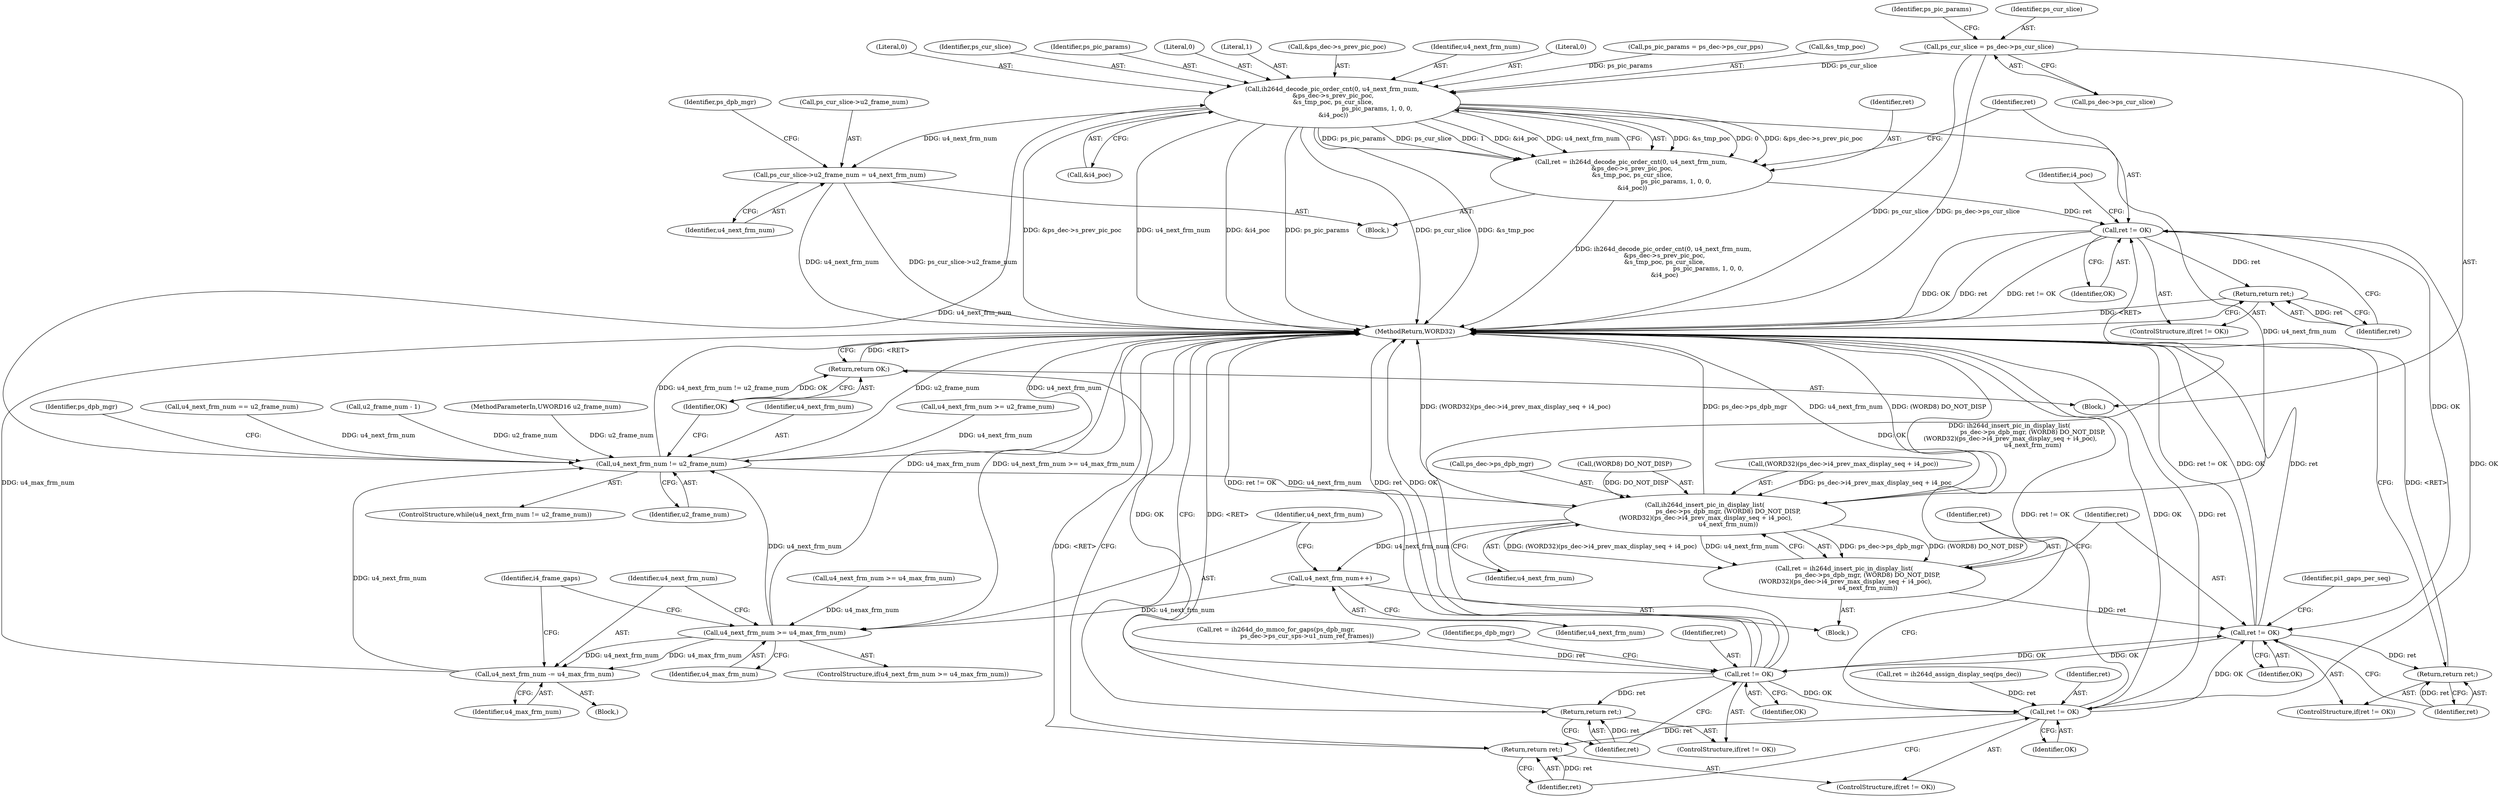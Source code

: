 digraph "0_Android_5c3fd5d93a268abb20ff22f26009535b40db3c7d@pointer" {
"1000220" [label="(Call,ps_cur_slice = ps_dec->ps_cur_slice)"];
"1000314" [label="(Call,ih264d_decode_pic_order_cnt(0, u4_next_frm_num,\n &ps_dec->s_prev_pic_poc,\n &s_tmp_poc, ps_cur_slice,\n                                              ps_pic_params, 1, 0, 0,\n &i4_poc))"];
"1000312" [label="(Call,ret = ih264d_decode_pic_order_cnt(0, u4_next_frm_num,\n &ps_dec->s_prev_pic_poc,\n &s_tmp_poc, ps_cur_slice,\n                                              ps_pic_params, 1, 0, 0,\n &i4_poc))"];
"1000331" [label="(Call,ret != OK)"];
"1000334" [label="(Return,return ret;)"];
"1000398" [label="(Call,ret != OK)"];
"1000401" [label="(Return,return ret;)"];
"1000421" [label="(Call,ret != OK)"];
"1000424" [label="(Return,return ret;)"];
"1000440" [label="(Call,ret != OK)"];
"1000443" [label="(Return,return ret;)"];
"1000459" [label="(Return,return OK;)"];
"1000379" [label="(Call,ps_cur_slice->u2_frame_num = u4_next_frm_num)"];
"1000405" [label="(Call,ih264d_insert_pic_in_display_list(\n                        ps_dec->ps_dpb_mgr, (WORD8) DO_NOT_DISP,\n (WORD32)(ps_dec->i4_prev_max_display_seq + i4_poc),\n                        u4_next_frm_num))"];
"1000403" [label="(Call,ret = ih264d_insert_pic_in_display_list(\n                        ps_dec->ps_dpb_mgr, (WORD8) DO_NOT_DISP,\n (WORD32)(ps_dec->i4_prev_max_display_seq + i4_poc),\n                        u4_next_frm_num))"];
"1000447" [label="(Call,u4_next_frm_num++)"];
"1000450" [label="(Call,u4_next_frm_num >= u4_max_frm_num)"];
"1000299" [label="(Call,u4_next_frm_num != u2_frame_num)"];
"1000454" [label="(Call,u4_next_frm_num -= u4_max_frm_num)"];
"1000326" [label="(Literal,0)"];
"1000453" [label="(Block,)"];
"1000401" [label="(Return,return ret;)"];
"1000298" [label="(ControlStructure,while(u4_next_frm_num != u2_frame_num))"];
"1000402" [label="(Identifier,ret)"];
"1000449" [label="(ControlStructure,if(u4_next_frm_num >= u4_max_frm_num))"];
"1000451" [label="(Identifier,u4_next_frm_num)"];
"1000304" [label="(Identifier,ps_dpb_mgr)"];
"1000383" [label="(Identifier,u4_next_frm_num)"];
"1000313" [label="(Identifier,ret)"];
"1000403" [label="(Call,ret = ih264d_insert_pic_in_display_list(\n                        ps_dec->ps_dpb_mgr, (WORD8) DO_NOT_DISP,\n (WORD32)(ps_dec->i4_prev_max_display_seq + i4_poc),\n                        u4_next_frm_num))"];
"1000330" [label="(ControlStructure,if(ret != OK))"];
"1000444" [label="(Identifier,ret)"];
"1000314" [label="(Call,ih264d_decode_pic_order_cnt(0, u4_next_frm_num,\n &ps_dec->s_prev_pic_poc,\n &s_tmp_poc, ps_cur_slice,\n                                              ps_pic_params, 1, 0, 0,\n &i4_poc))"];
"1000285" [label="(Call,u2_frame_num - 1)"];
"1000226" [label="(Identifier,ps_pic_params)"];
"1000455" [label="(Identifier,u4_next_frm_num)"];
"1000454" [label="(Call,u4_next_frm_num -= u4_max_frm_num)"];
"1000302" [label="(Block,)"];
"1000405" [label="(Call,ih264d_insert_pic_in_display_list(\n                        ps_dec->ps_dpb_mgr, (WORD8) DO_NOT_DISP,\n (WORD32)(ps_dec->i4_prev_max_display_seq + i4_poc),\n                        u4_next_frm_num))"];
"1000461" [label="(MethodReturn,WORD32)"];
"1000421" [label="(Call,ret != OK)"];
"1000311" [label="(Block,)"];
"1000422" [label="(Identifier,ret)"];
"1000323" [label="(Identifier,ps_cur_slice)"];
"1000428" [label="(Identifier,pi1_gaps_per_seq)"];
"1000459" [label="(Return,return OK;)"];
"1000450" [label="(Call,u4_next_frm_num >= u4_max_frm_num)"];
"1000222" [label="(Call,ps_dec->ps_cur_slice)"];
"1000393" [label="(Call,ret = ih264d_assign_display_seq(ps_dec))"];
"1000164" [label="(Call,u4_next_frm_num == u2_frame_num)"];
"1000430" [label="(Call,ret = ih264d_do_mmco_for_gaps(ps_dpb_mgr,\n                                ps_dec->ps_cur_sps->u1_num_ref_frames))"];
"1000448" [label="(Identifier,u4_next_frm_num)"];
"1000446" [label="(Identifier,ps_dpb_mgr)"];
"1000324" [label="(Identifier,ps_pic_params)"];
"1000312" [label="(Call,ret = ih264d_decode_pic_order_cnt(0, u4_next_frm_num,\n &ps_dec->s_prev_pic_poc,\n &s_tmp_poc, ps_cur_slice,\n                                              ps_pic_params, 1, 0, 0,\n &i4_poc))"];
"1000439" [label="(ControlStructure,if(ret != OK))"];
"1000443" [label="(Return,return ret;)"];
"1000106" [label="(MethodParameterIn,UWORD16 u2_frame_num)"];
"1000315" [label="(Literal,0)"];
"1000299" [label="(Call,u4_next_frm_num != u2_frame_num)"];
"1000221" [label="(Identifier,ps_cur_slice)"];
"1000332" [label="(Identifier,ret)"];
"1000425" [label="(Identifier,ret)"];
"1000325" [label="(Literal,1)"];
"1000380" [label="(Call,ps_cur_slice->u2_frame_num)"];
"1000379" [label="(Call,ps_cur_slice->u2_frame_num = u4_next_frm_num)"];
"1000328" [label="(Call,&i4_poc)"];
"1000300" [label="(Identifier,u4_next_frm_num)"];
"1000387" [label="(Identifier,ps_dpb_mgr)"];
"1000156" [label="(Call,u4_next_frm_num >= u4_max_frm_num)"];
"1000419" [label="(Identifier,u4_next_frm_num)"];
"1000406" [label="(Call,ps_dec->ps_dpb_mgr)"];
"1000400" [label="(Identifier,OK)"];
"1000335" [label="(Identifier,ret)"];
"1000334" [label="(Return,return ret;)"];
"1000317" [label="(Call,&ps_dec->s_prev_pic_poc)"];
"1000442" [label="(Identifier,OK)"];
"1000107" [label="(Block,)"];
"1000177" [label="(Call,u4_next_frm_num >= u2_frame_num)"];
"1000423" [label="(Identifier,OK)"];
"1000316" [label="(Identifier,u4_next_frm_num)"];
"1000397" [label="(ControlStructure,if(ret != OK))"];
"1000460" [label="(Identifier,OK)"];
"1000338" [label="(Identifier,i4_poc)"];
"1000399" [label="(Identifier,ret)"];
"1000420" [label="(ControlStructure,if(ret != OK))"];
"1000452" [label="(Identifier,u4_max_frm_num)"];
"1000327" [label="(Literal,0)"];
"1000456" [label="(Identifier,u4_max_frm_num)"];
"1000220" [label="(Call,ps_cur_slice = ps_dec->ps_cur_slice)"];
"1000333" [label="(Identifier,OK)"];
"1000447" [label="(Call,u4_next_frm_num++)"];
"1000225" [label="(Call,ps_pic_params = ps_dec->ps_cur_pps)"];
"1000440" [label="(Call,ret != OK)"];
"1000424" [label="(Return,return ret;)"];
"1000398" [label="(Call,ret != OK)"];
"1000301" [label="(Identifier,u2_frame_num)"];
"1000441" [label="(Identifier,ret)"];
"1000458" [label="(Identifier,i4_frame_gaps)"];
"1000321" [label="(Call,&s_tmp_poc)"];
"1000404" [label="(Identifier,ret)"];
"1000331" [label="(Call,ret != OK)"];
"1000412" [label="(Call,(WORD32)(ps_dec->i4_prev_max_display_seq + i4_poc))"];
"1000409" [label="(Call,(WORD8) DO_NOT_DISP)"];
"1000220" -> "1000107"  [label="AST: "];
"1000220" -> "1000222"  [label="CFG: "];
"1000221" -> "1000220"  [label="AST: "];
"1000222" -> "1000220"  [label="AST: "];
"1000226" -> "1000220"  [label="CFG: "];
"1000220" -> "1000461"  [label="DDG: ps_cur_slice"];
"1000220" -> "1000461"  [label="DDG: ps_dec->ps_cur_slice"];
"1000220" -> "1000314"  [label="DDG: ps_cur_slice"];
"1000314" -> "1000312"  [label="AST: "];
"1000314" -> "1000328"  [label="CFG: "];
"1000315" -> "1000314"  [label="AST: "];
"1000316" -> "1000314"  [label="AST: "];
"1000317" -> "1000314"  [label="AST: "];
"1000321" -> "1000314"  [label="AST: "];
"1000323" -> "1000314"  [label="AST: "];
"1000324" -> "1000314"  [label="AST: "];
"1000325" -> "1000314"  [label="AST: "];
"1000326" -> "1000314"  [label="AST: "];
"1000327" -> "1000314"  [label="AST: "];
"1000328" -> "1000314"  [label="AST: "];
"1000312" -> "1000314"  [label="CFG: "];
"1000314" -> "1000461"  [label="DDG: u4_next_frm_num"];
"1000314" -> "1000461"  [label="DDG: &i4_poc"];
"1000314" -> "1000461"  [label="DDG: ps_pic_params"];
"1000314" -> "1000461"  [label="DDG: ps_cur_slice"];
"1000314" -> "1000461"  [label="DDG: &s_tmp_poc"];
"1000314" -> "1000461"  [label="DDG: &ps_dec->s_prev_pic_poc"];
"1000314" -> "1000312"  [label="DDG: &s_tmp_poc"];
"1000314" -> "1000312"  [label="DDG: 0"];
"1000314" -> "1000312"  [label="DDG: &ps_dec->s_prev_pic_poc"];
"1000314" -> "1000312"  [label="DDG: ps_pic_params"];
"1000314" -> "1000312"  [label="DDG: ps_cur_slice"];
"1000314" -> "1000312"  [label="DDG: 1"];
"1000314" -> "1000312"  [label="DDG: &i4_poc"];
"1000314" -> "1000312"  [label="DDG: u4_next_frm_num"];
"1000299" -> "1000314"  [label="DDG: u4_next_frm_num"];
"1000225" -> "1000314"  [label="DDG: ps_pic_params"];
"1000314" -> "1000379"  [label="DDG: u4_next_frm_num"];
"1000314" -> "1000405"  [label="DDG: u4_next_frm_num"];
"1000312" -> "1000311"  [label="AST: "];
"1000313" -> "1000312"  [label="AST: "];
"1000332" -> "1000312"  [label="CFG: "];
"1000312" -> "1000461"  [label="DDG: ih264d_decode_pic_order_cnt(0, u4_next_frm_num,\n &ps_dec->s_prev_pic_poc,\n &s_tmp_poc, ps_cur_slice,\n                                              ps_pic_params, 1, 0, 0,\n &i4_poc)"];
"1000312" -> "1000331"  [label="DDG: ret"];
"1000331" -> "1000330"  [label="AST: "];
"1000331" -> "1000333"  [label="CFG: "];
"1000332" -> "1000331"  [label="AST: "];
"1000333" -> "1000331"  [label="AST: "];
"1000335" -> "1000331"  [label="CFG: "];
"1000338" -> "1000331"  [label="CFG: "];
"1000331" -> "1000461"  [label="DDG: ret != OK"];
"1000331" -> "1000461"  [label="DDG: OK"];
"1000331" -> "1000461"  [label="DDG: ret"];
"1000440" -> "1000331"  [label="DDG: OK"];
"1000331" -> "1000334"  [label="DDG: ret"];
"1000331" -> "1000398"  [label="DDG: OK"];
"1000331" -> "1000421"  [label="DDG: OK"];
"1000334" -> "1000330"  [label="AST: "];
"1000334" -> "1000335"  [label="CFG: "];
"1000335" -> "1000334"  [label="AST: "];
"1000461" -> "1000334"  [label="CFG: "];
"1000334" -> "1000461"  [label="DDG: <RET>"];
"1000335" -> "1000334"  [label="DDG: ret"];
"1000398" -> "1000397"  [label="AST: "];
"1000398" -> "1000400"  [label="CFG: "];
"1000399" -> "1000398"  [label="AST: "];
"1000400" -> "1000398"  [label="AST: "];
"1000402" -> "1000398"  [label="CFG: "];
"1000404" -> "1000398"  [label="CFG: "];
"1000398" -> "1000461"  [label="DDG: ret != OK"];
"1000398" -> "1000461"  [label="DDG: OK"];
"1000398" -> "1000461"  [label="DDG: ret"];
"1000393" -> "1000398"  [label="DDG: ret"];
"1000440" -> "1000398"  [label="DDG: OK"];
"1000398" -> "1000401"  [label="DDG: ret"];
"1000398" -> "1000421"  [label="DDG: OK"];
"1000401" -> "1000397"  [label="AST: "];
"1000401" -> "1000402"  [label="CFG: "];
"1000402" -> "1000401"  [label="AST: "];
"1000461" -> "1000401"  [label="CFG: "];
"1000401" -> "1000461"  [label="DDG: <RET>"];
"1000402" -> "1000401"  [label="DDG: ret"];
"1000421" -> "1000420"  [label="AST: "];
"1000421" -> "1000423"  [label="CFG: "];
"1000422" -> "1000421"  [label="AST: "];
"1000423" -> "1000421"  [label="AST: "];
"1000425" -> "1000421"  [label="CFG: "];
"1000428" -> "1000421"  [label="CFG: "];
"1000421" -> "1000461"  [label="DDG: OK"];
"1000421" -> "1000461"  [label="DDG: ret"];
"1000421" -> "1000461"  [label="DDG: ret != OK"];
"1000403" -> "1000421"  [label="DDG: ret"];
"1000440" -> "1000421"  [label="DDG: OK"];
"1000421" -> "1000424"  [label="DDG: ret"];
"1000421" -> "1000440"  [label="DDG: OK"];
"1000424" -> "1000420"  [label="AST: "];
"1000424" -> "1000425"  [label="CFG: "];
"1000425" -> "1000424"  [label="AST: "];
"1000461" -> "1000424"  [label="CFG: "];
"1000424" -> "1000461"  [label="DDG: <RET>"];
"1000425" -> "1000424"  [label="DDG: ret"];
"1000440" -> "1000439"  [label="AST: "];
"1000440" -> "1000442"  [label="CFG: "];
"1000441" -> "1000440"  [label="AST: "];
"1000442" -> "1000440"  [label="AST: "];
"1000444" -> "1000440"  [label="CFG: "];
"1000446" -> "1000440"  [label="CFG: "];
"1000440" -> "1000461"  [label="DDG: OK"];
"1000440" -> "1000461"  [label="DDG: ret != OK"];
"1000440" -> "1000461"  [label="DDG: ret"];
"1000430" -> "1000440"  [label="DDG: ret"];
"1000440" -> "1000443"  [label="DDG: ret"];
"1000440" -> "1000459"  [label="DDG: OK"];
"1000443" -> "1000439"  [label="AST: "];
"1000443" -> "1000444"  [label="CFG: "];
"1000444" -> "1000443"  [label="AST: "];
"1000461" -> "1000443"  [label="CFG: "];
"1000443" -> "1000461"  [label="DDG: <RET>"];
"1000444" -> "1000443"  [label="DDG: ret"];
"1000459" -> "1000107"  [label="AST: "];
"1000459" -> "1000460"  [label="CFG: "];
"1000460" -> "1000459"  [label="AST: "];
"1000461" -> "1000459"  [label="CFG: "];
"1000459" -> "1000461"  [label="DDG: <RET>"];
"1000460" -> "1000459"  [label="DDG: OK"];
"1000379" -> "1000311"  [label="AST: "];
"1000379" -> "1000383"  [label="CFG: "];
"1000380" -> "1000379"  [label="AST: "];
"1000383" -> "1000379"  [label="AST: "];
"1000387" -> "1000379"  [label="CFG: "];
"1000379" -> "1000461"  [label="DDG: u4_next_frm_num"];
"1000379" -> "1000461"  [label="DDG: ps_cur_slice->u2_frame_num"];
"1000405" -> "1000403"  [label="AST: "];
"1000405" -> "1000419"  [label="CFG: "];
"1000406" -> "1000405"  [label="AST: "];
"1000409" -> "1000405"  [label="AST: "];
"1000412" -> "1000405"  [label="AST: "];
"1000419" -> "1000405"  [label="AST: "];
"1000403" -> "1000405"  [label="CFG: "];
"1000405" -> "1000461"  [label="DDG: (WORD8) DO_NOT_DISP"];
"1000405" -> "1000461"  [label="DDG: (WORD32)(ps_dec->i4_prev_max_display_seq + i4_poc)"];
"1000405" -> "1000461"  [label="DDG: ps_dec->ps_dpb_mgr"];
"1000405" -> "1000461"  [label="DDG: u4_next_frm_num"];
"1000405" -> "1000403"  [label="DDG: ps_dec->ps_dpb_mgr"];
"1000405" -> "1000403"  [label="DDG: (WORD8) DO_NOT_DISP"];
"1000405" -> "1000403"  [label="DDG: (WORD32)(ps_dec->i4_prev_max_display_seq + i4_poc)"];
"1000405" -> "1000403"  [label="DDG: u4_next_frm_num"];
"1000409" -> "1000405"  [label="DDG: DO_NOT_DISP"];
"1000412" -> "1000405"  [label="DDG: ps_dec->i4_prev_max_display_seq + i4_poc"];
"1000299" -> "1000405"  [label="DDG: u4_next_frm_num"];
"1000405" -> "1000447"  [label="DDG: u4_next_frm_num"];
"1000403" -> "1000302"  [label="AST: "];
"1000404" -> "1000403"  [label="AST: "];
"1000422" -> "1000403"  [label="CFG: "];
"1000403" -> "1000461"  [label="DDG: ih264d_insert_pic_in_display_list(\n                        ps_dec->ps_dpb_mgr, (WORD8) DO_NOT_DISP,\n (WORD32)(ps_dec->i4_prev_max_display_seq + i4_poc),\n                        u4_next_frm_num)"];
"1000447" -> "1000302"  [label="AST: "];
"1000447" -> "1000448"  [label="CFG: "];
"1000448" -> "1000447"  [label="AST: "];
"1000451" -> "1000447"  [label="CFG: "];
"1000447" -> "1000450"  [label="DDG: u4_next_frm_num"];
"1000450" -> "1000449"  [label="AST: "];
"1000450" -> "1000452"  [label="CFG: "];
"1000451" -> "1000450"  [label="AST: "];
"1000452" -> "1000450"  [label="AST: "];
"1000455" -> "1000450"  [label="CFG: "];
"1000458" -> "1000450"  [label="CFG: "];
"1000450" -> "1000461"  [label="DDG: u4_next_frm_num >= u4_max_frm_num"];
"1000450" -> "1000461"  [label="DDG: u4_max_frm_num"];
"1000450" -> "1000299"  [label="DDG: u4_next_frm_num"];
"1000156" -> "1000450"  [label="DDG: u4_max_frm_num"];
"1000450" -> "1000454"  [label="DDG: u4_max_frm_num"];
"1000450" -> "1000454"  [label="DDG: u4_next_frm_num"];
"1000299" -> "1000298"  [label="AST: "];
"1000299" -> "1000301"  [label="CFG: "];
"1000300" -> "1000299"  [label="AST: "];
"1000301" -> "1000299"  [label="AST: "];
"1000304" -> "1000299"  [label="CFG: "];
"1000460" -> "1000299"  [label="CFG: "];
"1000299" -> "1000461"  [label="DDG: u4_next_frm_num != u2_frame_num"];
"1000299" -> "1000461"  [label="DDG: u2_frame_num"];
"1000299" -> "1000461"  [label="DDG: u4_next_frm_num"];
"1000454" -> "1000299"  [label="DDG: u4_next_frm_num"];
"1000177" -> "1000299"  [label="DDG: u4_next_frm_num"];
"1000164" -> "1000299"  [label="DDG: u4_next_frm_num"];
"1000285" -> "1000299"  [label="DDG: u2_frame_num"];
"1000106" -> "1000299"  [label="DDG: u2_frame_num"];
"1000454" -> "1000453"  [label="AST: "];
"1000454" -> "1000456"  [label="CFG: "];
"1000455" -> "1000454"  [label="AST: "];
"1000456" -> "1000454"  [label="AST: "];
"1000458" -> "1000454"  [label="CFG: "];
"1000454" -> "1000461"  [label="DDG: u4_max_frm_num"];
}
